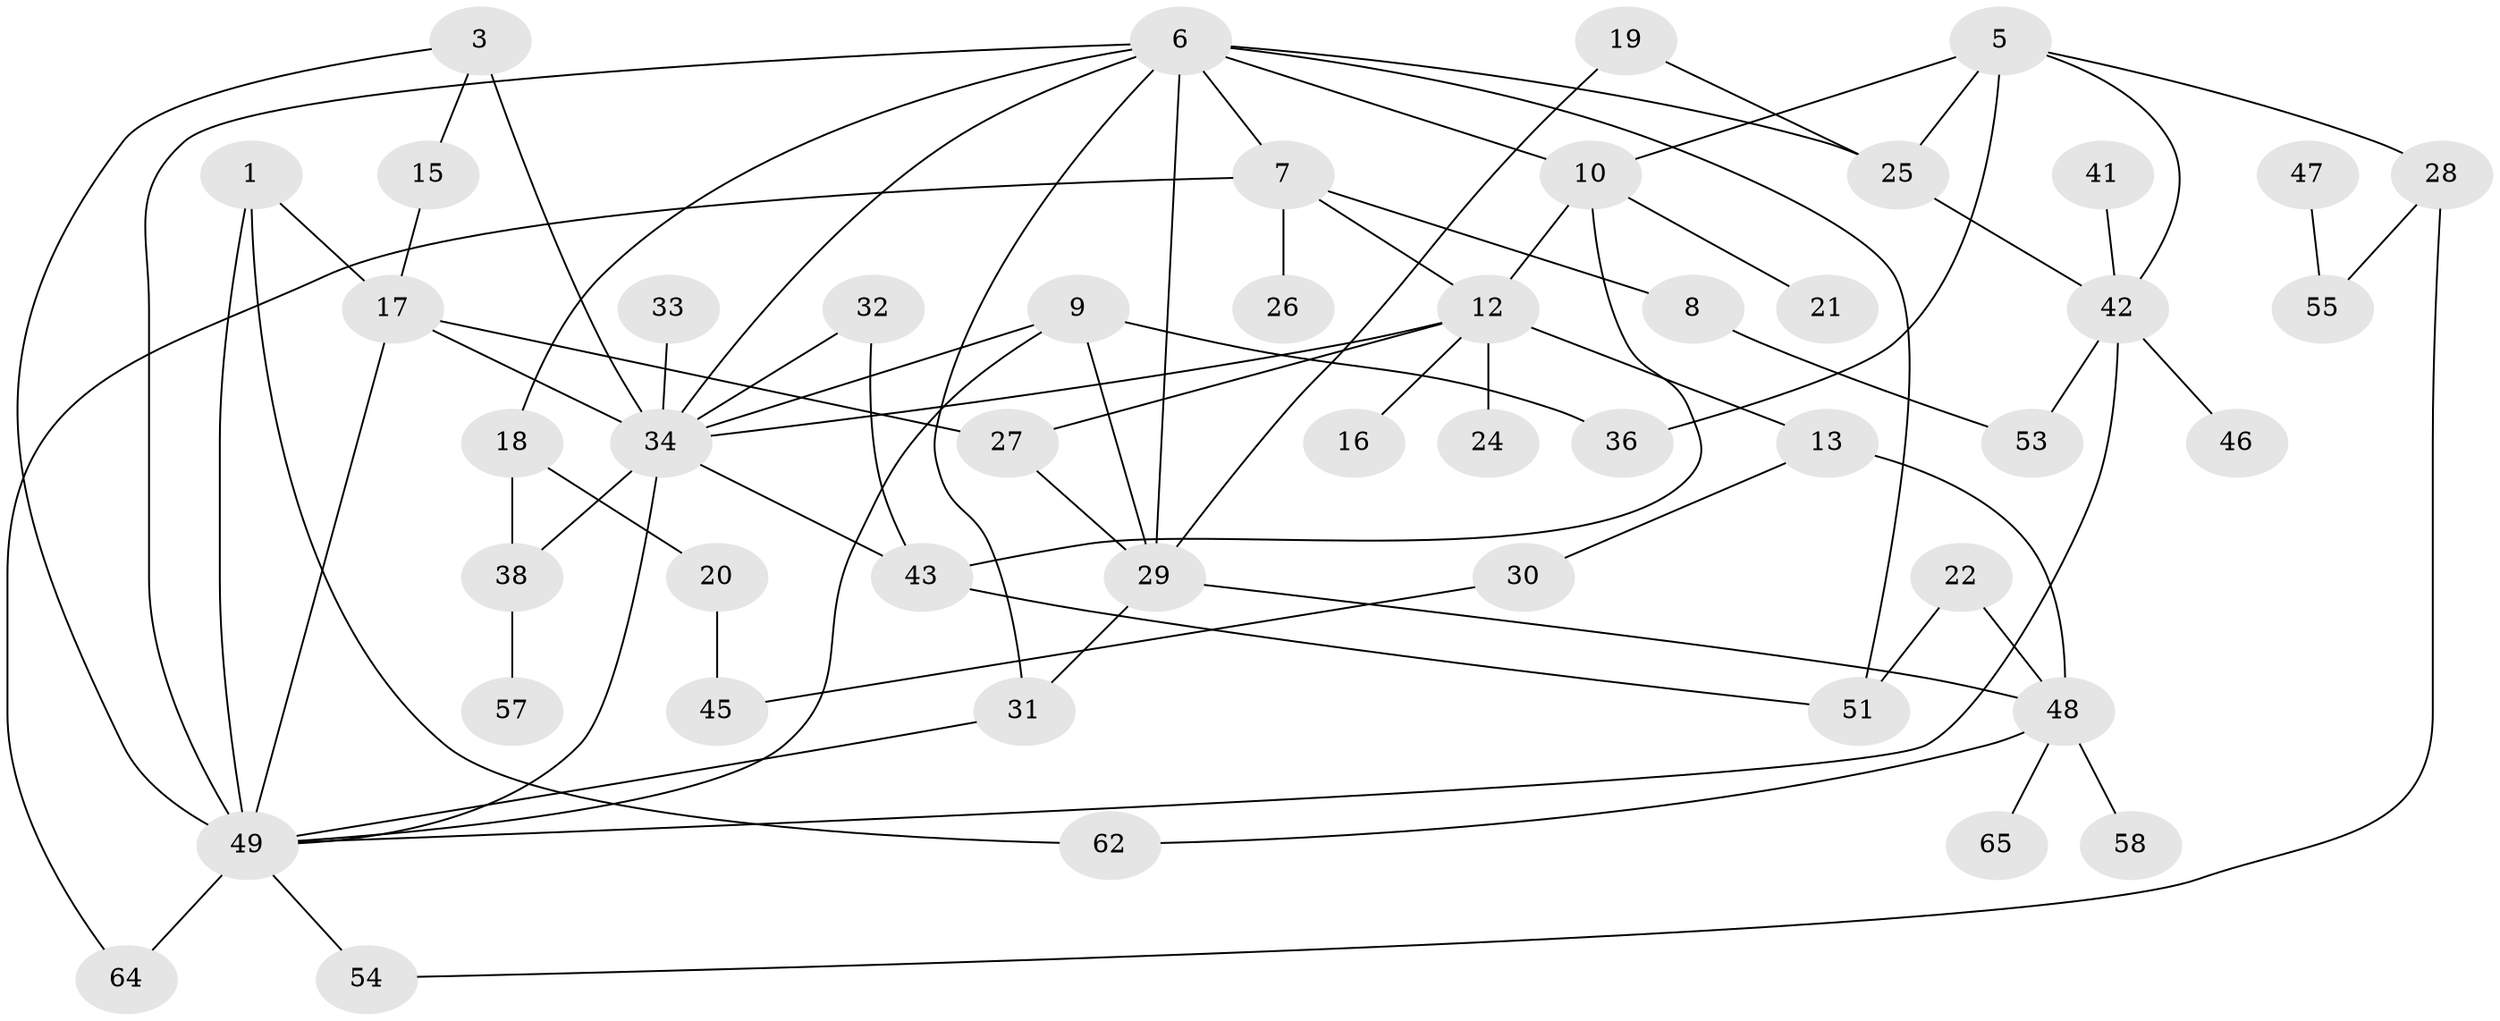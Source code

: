 // original degree distribution, {2: 0.25757575757575757, 0: 0.10606060606060606, 5: 0.03787878787878788, 1: 0.25, 7: 0.007575757575757576, 3: 0.23484848484848486, 4: 0.09090909090909091, 8: 0.015151515151515152}
// Generated by graph-tools (version 1.1) at 2025/33/03/09/25 02:33:53]
// undirected, 48 vertices, 76 edges
graph export_dot {
graph [start="1"]
  node [color=gray90,style=filled];
  1;
  3;
  5;
  6;
  7;
  8;
  9;
  10;
  12;
  13;
  15;
  16;
  17;
  18;
  19;
  20;
  21;
  22;
  24;
  25;
  26;
  27;
  28;
  29;
  30;
  31;
  32;
  33;
  34;
  36;
  38;
  41;
  42;
  43;
  45;
  46;
  47;
  48;
  49;
  51;
  53;
  54;
  55;
  57;
  58;
  62;
  64;
  65;
  1 -- 17 [weight=1.0];
  1 -- 49 [weight=3.0];
  1 -- 62 [weight=1.0];
  3 -- 15 [weight=1.0];
  3 -- 34 [weight=2.0];
  3 -- 49 [weight=1.0];
  5 -- 10 [weight=1.0];
  5 -- 25 [weight=1.0];
  5 -- 28 [weight=1.0];
  5 -- 36 [weight=1.0];
  5 -- 42 [weight=1.0];
  6 -- 7 [weight=1.0];
  6 -- 10 [weight=1.0];
  6 -- 18 [weight=1.0];
  6 -- 25 [weight=1.0];
  6 -- 29 [weight=1.0];
  6 -- 31 [weight=1.0];
  6 -- 34 [weight=1.0];
  6 -- 49 [weight=1.0];
  6 -- 51 [weight=1.0];
  7 -- 8 [weight=1.0];
  7 -- 12 [weight=1.0];
  7 -- 26 [weight=1.0];
  7 -- 64 [weight=1.0];
  8 -- 53 [weight=1.0];
  9 -- 29 [weight=1.0];
  9 -- 34 [weight=1.0];
  9 -- 36 [weight=1.0];
  9 -- 49 [weight=1.0];
  10 -- 12 [weight=1.0];
  10 -- 21 [weight=1.0];
  10 -- 43 [weight=1.0];
  12 -- 13 [weight=1.0];
  12 -- 16 [weight=1.0];
  12 -- 24 [weight=1.0];
  12 -- 27 [weight=1.0];
  12 -- 34 [weight=2.0];
  13 -- 30 [weight=1.0];
  13 -- 48 [weight=1.0];
  15 -- 17 [weight=1.0];
  17 -- 27 [weight=1.0];
  17 -- 34 [weight=1.0];
  17 -- 49 [weight=1.0];
  18 -- 20 [weight=1.0];
  18 -- 38 [weight=1.0];
  19 -- 25 [weight=1.0];
  19 -- 29 [weight=1.0];
  20 -- 45 [weight=1.0];
  22 -- 48 [weight=1.0];
  22 -- 51 [weight=1.0];
  25 -- 42 [weight=1.0];
  27 -- 29 [weight=1.0];
  28 -- 54 [weight=1.0];
  28 -- 55 [weight=1.0];
  29 -- 31 [weight=1.0];
  29 -- 48 [weight=1.0];
  30 -- 45 [weight=1.0];
  31 -- 49 [weight=1.0];
  32 -- 34 [weight=1.0];
  32 -- 43 [weight=1.0];
  33 -- 34 [weight=1.0];
  34 -- 38 [weight=1.0];
  34 -- 43 [weight=1.0];
  34 -- 49 [weight=1.0];
  38 -- 57 [weight=1.0];
  41 -- 42 [weight=1.0];
  42 -- 46 [weight=1.0];
  42 -- 49 [weight=1.0];
  42 -- 53 [weight=1.0];
  43 -- 51 [weight=1.0];
  47 -- 55 [weight=1.0];
  48 -- 58 [weight=1.0];
  48 -- 62 [weight=1.0];
  48 -- 65 [weight=1.0];
  49 -- 54 [weight=1.0];
  49 -- 64 [weight=1.0];
}
